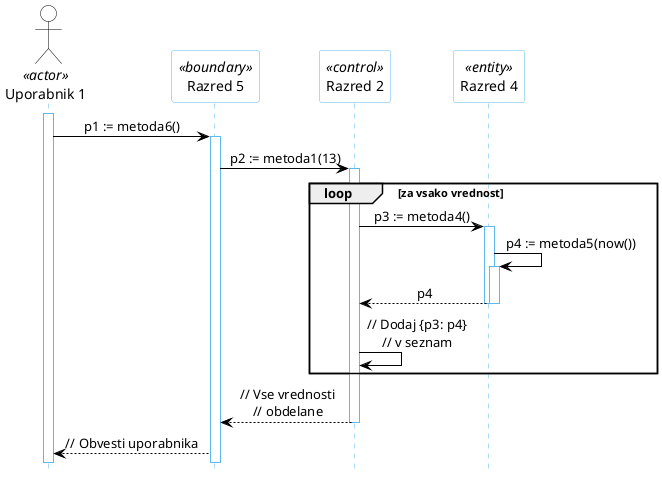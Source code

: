 @startuml DZ

hide footbox

skinparam backgroundcolor transparent
skinparam defaultTextAlignment center
skinparam actorBorderColor black
skinparam actorBackgroundColor white
skinparam arrowColor black  
skinparam sequenceLifeLineBorderColor #5FB8EC
skinparam sequenceParticipantBorderColor #5FB8EC
skinparam sequenceParticipantBackgroundColor white

actor "Uporabnik 1" AS U1 <<actor>>

participant "Razred 5" as R5 <<boundary>>
participant "Razred 2" as R2 <<control>>
participant "Razred 4" as R4 <<entity>>

activate U1
U1 -> R5: p1 := metoda6()
activate R5
R5 -> R2: p2 := metoda1(13)
activate R2

loop za vsako vrednost
  R2 -> R4: p3 := metoda4()
  activate R4
  R4 -> R4: p4 := metoda5(now())
  activate R4
  R4 --> R2: p4
  deactivate R4
  deactivate R4
  R2 -> R2: // Dodaj {p3: p4}\n// v seznam
end

R2 --> R5: // Vse vrednosti\n// obdelane
deactivate R2
R5 --> U1: // Obvesti uporabnika

@enduml
